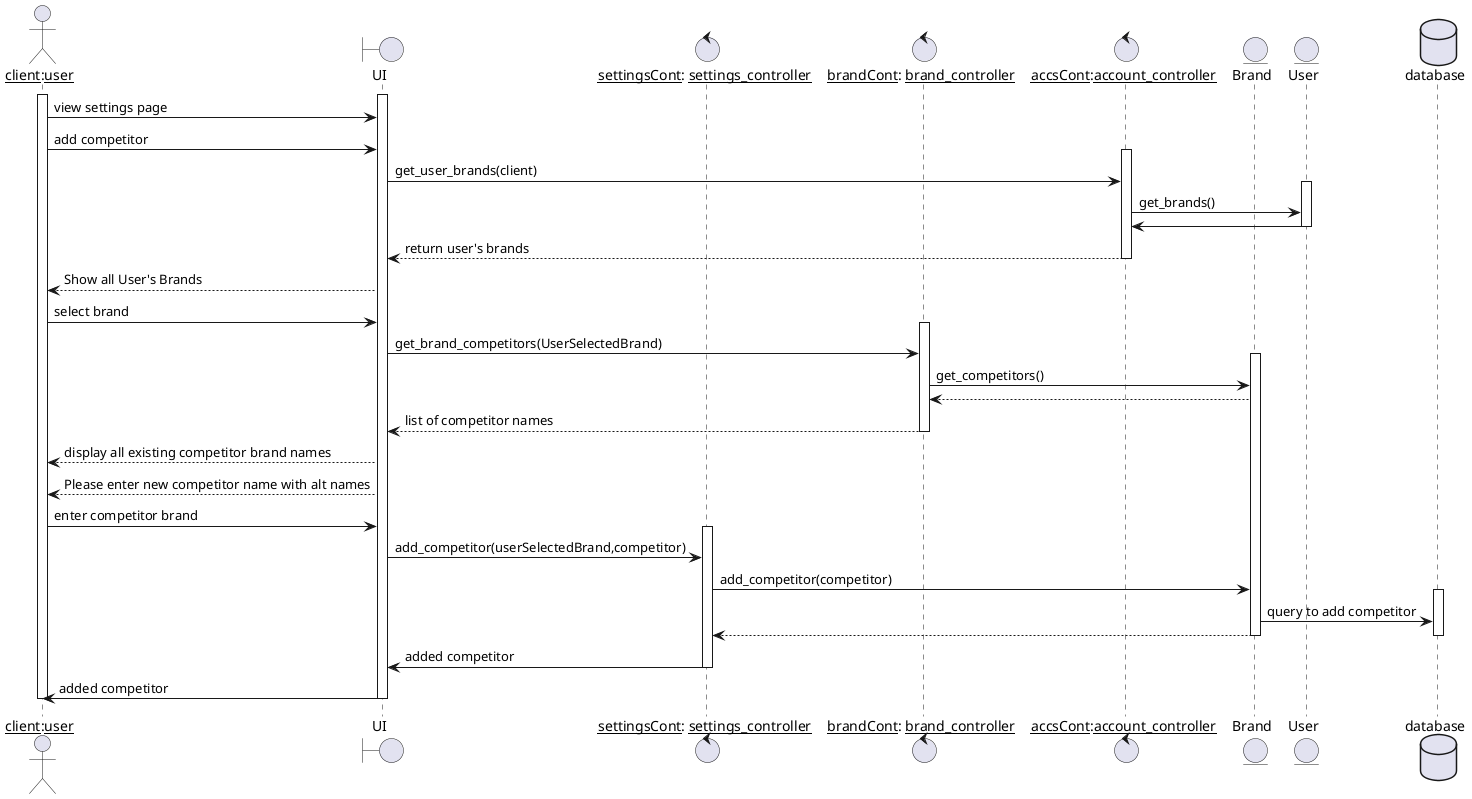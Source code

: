 @startuml

actor "__client__:__user__" as client
boundary UI
control "__settingsCont__: __settings_controller__" as SC
control "__brandCont__: __brand_controller__" as BC

control "__accsCont__:__account_controller__" as AC
entity Brand
entity User
database database

activate client 
activate UI
client -> UI: view settings page
client -> UI: add competitor
activate AC
UI -> AC: get_user_brands(client)
activate User
AC -> User : get_brands()
User-> AC
deactivate User
/'
activate User
AccsC -> User: get_brands()
User --> AccsC:
'/
AC --> UI: return user's brands
deactivate AC
UI --> client: Show all User's Brands
UI <- client: select brand
activate BC
UI -> BC: get_brand_competitors(UserSelectedBrand)
activate Brand
BC -> Brand: get_competitors()
Brand --> BC:
BC --> UI: list of competitor names
deactivate BC
UI --> client : display all existing competitor brand names
UI --> client: Please enter new competitor name with alt names
client -> UI : enter competitor brand
activate SC
UI -> SC: add_competitor(userSelectedBrand,competitor)

SC -> Brand: add_competitor(competitor)
activate database
Brand -> database : query to add competitor
Brand --> SC:
deactivate database
deactivate Brand
SC -> UI : added competitor
deactivate SC
UI -> client: added competitor
deactivate client 
deactivate UI


@enduml